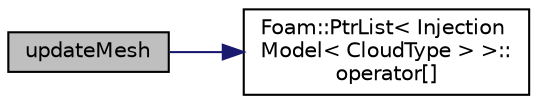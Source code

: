 digraph "updateMesh"
{
  bgcolor="transparent";
  edge [fontname="Helvetica",fontsize="10",labelfontname="Helvetica",labelfontsize="10"];
  node [fontname="Helvetica",fontsize="10",shape=record];
  rankdir="LR";
  Node1 [label="updateMesh",height=0.2,width=0.4,color="black", fillcolor="grey75", style="filled", fontcolor="black"];
  Node1 -> Node2 [color="midnightblue",fontsize="10",style="solid",fontname="Helvetica"];
  Node2 [label="Foam::PtrList\< Injection\lModel\< CloudType \> \>::\loperator[]",height=0.2,width=0.4,color="black",URL="$a02033.html#af15a484723b2f04f96702bd3b5fe2572",tooltip="Return element const reference. "];
}
